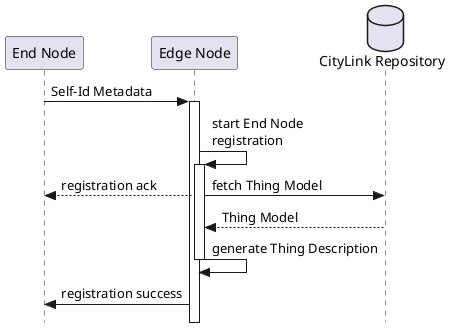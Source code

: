 @startuml
!pragma teoz true
skinparam style strictuml

participant "End Node" as endNode
participant "Edge Node" as edgeNode
database "CityLink Repository" as cloud

endNode -> edgeNode : Self-Id Metadata

activate edgeNode
edgeNode -> edgeNode : start End Node\nregistration

activate edgeNode
edgeNode --> endNode : registration ack 
& edgeNode -> cloud: fetch Thing Model
cloud --> edgeNode: Thing Model

edgeNode -> edgeNode : generate Thing Description
deactivate edgeNode

edgeNode -> endNode: registration success
@enduml
